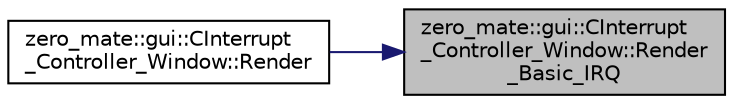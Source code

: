 digraph "zero_mate::gui::CInterrupt_Controller_Window::Render_Basic_IRQ"
{
 // LATEX_PDF_SIZE
  bgcolor="transparent";
  edge [fontname="Helvetica",fontsize="10",labelfontname="Helvetica",labelfontsize="10"];
  node [fontname="Helvetica",fontsize="10",shape=record];
  rankdir="RL";
  Node1 [label="zero_mate::gui::CInterrupt\l_Controller_Window::Render\l_Basic_IRQ",height=0.2,width=0.4,color="black", fillcolor="grey75", style="filled", fontcolor="black",tooltip=" "];
  Node1 -> Node2 [dir="back",color="midnightblue",fontsize="10",style="solid",fontname="Helvetica"];
  Node2 [label="zero_mate::gui::CInterrupt\l_Controller_Window::Render",height=0.2,width=0.4,color="black",URL="$classzero__mate_1_1gui_1_1CInterrupt__Controller__Window.html#a9cd5d75a01cd945d4383c9291a8e392b",tooltip=" "];
}
